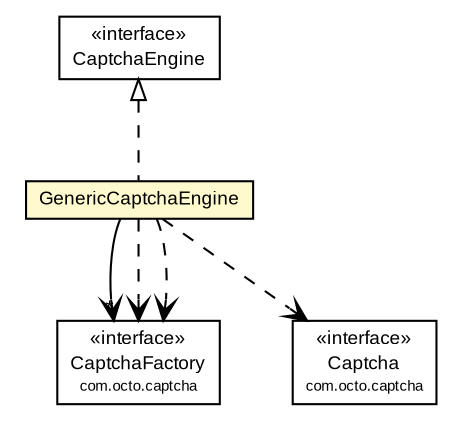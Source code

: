 #!/usr/local/bin/dot
#
# Class diagram 
# Generated by UmlGraph version 4.6 (http://www.spinellis.gr/sw/umlgraph)
#

digraph G {
	edge [fontname="arial",fontsize=10,labelfontname="arial",labelfontsize=10];
	node [fontname="arial",fontsize=10,shape=plaintext];
	// com.octo.captcha.engine.GenericCaptchaEngine
	c12935 [label=<<table border="0" cellborder="1" cellspacing="0" cellpadding="2" port="p" bgcolor="lemonChiffon" href="./GenericCaptchaEngine.html">
		<tr><td><table border="0" cellspacing="0" cellpadding="1">
			<tr><td> GenericCaptchaEngine </td></tr>
		</table></td></tr>
		</table>>, fontname="arial", fontcolor="black", fontsize=9.0];
	//com.octo.captcha.engine.GenericCaptchaEngine implements com.octo.captcha.engine.CaptchaEngine
	c13004:p -> c12935:p [dir=back,arrowtail=empty,style=dashed];
	// com.octo.captcha.engine.GenericCaptchaEngine NAVASSOC com.octo.captcha.CaptchaFactory
	c12935:p -> c13005:p [taillabel="", label="", headlabel="*", fontname="arial", fontcolor="black", fontsize=10.0, color="black", arrowhead=open];
	// com.octo.captcha.engine.GenericCaptchaEngine DEPEND com.octo.captcha.Captcha
	c12935:p -> c13006:p [taillabel="", label="", headlabel="", fontname="arial", fontcolor="black", fontsize=10.0, color="black", arrowhead=open, style=dashed];
	// com.octo.captcha.engine.GenericCaptchaEngine DEPEND com.octo.captcha.CaptchaFactory
	c12935:p -> c13005:p [taillabel="", label="", headlabel="", fontname="arial", fontcolor="black", fontsize=10.0, color="black", arrowhead=open, style=dashed];
	// com.octo.captcha.engine.GenericCaptchaEngine DEPEND com.octo.captcha.CaptchaFactory
	c12935:p -> c13005:p [taillabel="", label="", headlabel="", fontname="arial", fontcolor="black", fontsize=10.0, color="black", arrowhead=open, style=dashed];
	// com.octo.captcha.engine.CaptchaEngine
	c13004 [label=<<table border="0" cellborder="1" cellspacing="0" cellpadding="2" port="p" href="http://java.sun.com/j2se/1.4.2/docs/api/com/octo/captcha/engine/CaptchaEngine.html">
		<tr><td><table border="0" cellspacing="0" cellpadding="1">
			<tr><td> &laquo;interface&raquo; </td></tr>
			<tr><td> CaptchaEngine </td></tr>
		</table></td></tr>
		</table>>, fontname="arial", fontcolor="black", fontsize=9.0];
	// com.octo.captcha.CaptchaFactory
	c13005 [label=<<table border="0" cellborder="1" cellspacing="0" cellpadding="2" port="p" href="http://java.sun.com/j2se/1.4.2/docs/api/com/octo/captcha/CaptchaFactory.html">
		<tr><td><table border="0" cellspacing="0" cellpadding="1">
			<tr><td> &laquo;interface&raquo; </td></tr>
			<tr><td> CaptchaFactory </td></tr>
			<tr><td><font point-size="7.0"> com.octo.captcha </font></td></tr>
		</table></td></tr>
		</table>>, fontname="arial", fontcolor="black", fontsize=9.0];
	// com.octo.captcha.Captcha
	c13006 [label=<<table border="0" cellborder="1" cellspacing="0" cellpadding="2" port="p" href="http://java.sun.com/j2se/1.4.2/docs/api/com/octo/captcha/Captcha.html">
		<tr><td><table border="0" cellspacing="0" cellpadding="1">
			<tr><td> &laquo;interface&raquo; </td></tr>
			<tr><td> Captcha </td></tr>
			<tr><td><font point-size="7.0"> com.octo.captcha </font></td></tr>
		</table></td></tr>
		</table>>, fontname="arial", fontcolor="black", fontsize=9.0];
}


